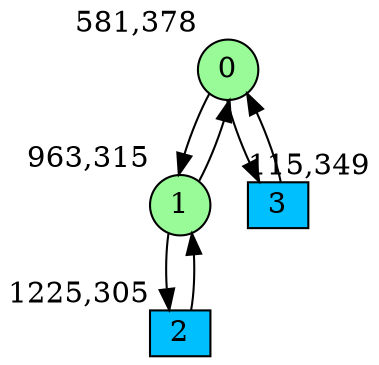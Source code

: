 digraph G {
graph [bgcolor=white]
node [shape=circle, style = filled, fillcolor=white,fixedsize=true, width=0.4, height=0.3 ]
0[xlabel="581,378", pos = "7.28125,0!", fillcolor=palegreen ];
1[xlabel="963,315", pos = "13.25,0.984375!", fillcolor=palegreen ];
2[xlabel="1225,305", pos = "17.3438,1.14063!", fillcolor=deepskyblue, shape=box ];
3[xlabel="115,349", pos = "0,0.453125!", fillcolor=deepskyblue, shape=box ];
0->1 ;
0->3 ;
1->0 ;
1->2 ;
2->1 ;
3->0 ;
}
